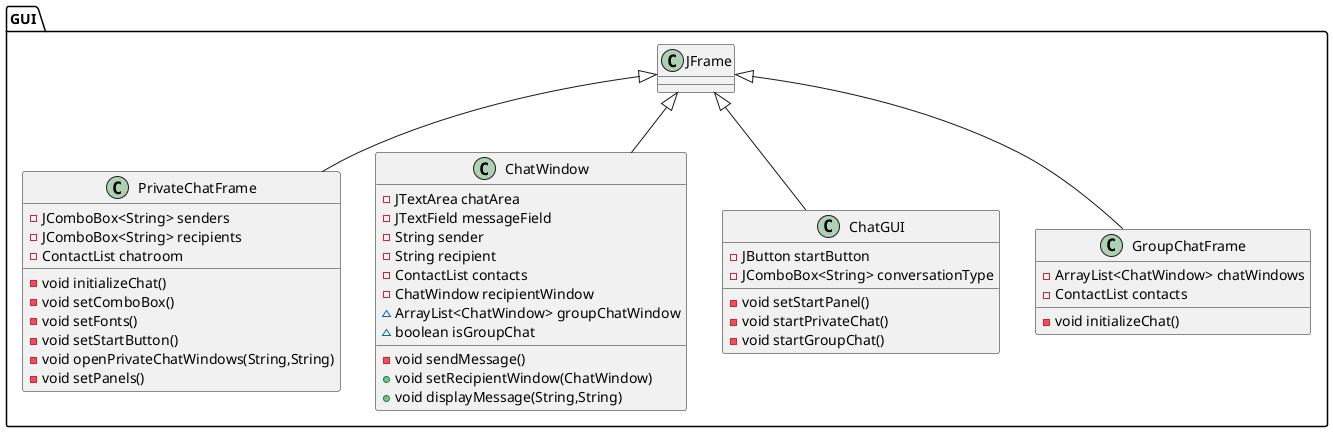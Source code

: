 @startuml
class GUI.PrivateChatFrame {
- JComboBox<String> senders
- JComboBox<String> recipients
- ContactList chatroom
- void initializeChat()
- void setComboBox()
- void setFonts()
- void setStartButton()
- void openPrivateChatWindows(String,String)
- void setPanels()
}
class GUI.ChatWindow {
- JTextArea chatArea
- JTextField messageField
- String sender
- String recipient
- ContactList contacts
- ChatWindow recipientWindow
~ ArrayList<ChatWindow> groupChatWindow
~ boolean isGroupChat
- void sendMessage()
+ void setRecipientWindow(ChatWindow)
+ void displayMessage(String,String)
}
class GUI.ChatGUI {
- JButton startButton
- JComboBox<String> conversationType
- void setStartPanel()
- void startPrivateChat()
- void startGroupChat()
}
class GUI.GroupChatFrame {
- ArrayList<ChatWindow> chatWindows
- ContactList contacts
- void initializeChat()
}


GUI.JFrame <|-- GUI.PrivateChatFrame
GUI.JFrame <|-- GUI.ChatWindow
GUI.JFrame <|-- GUI.ChatGUI
GUI.JFrame <|-- GUI.GroupChatFrame
@enduml